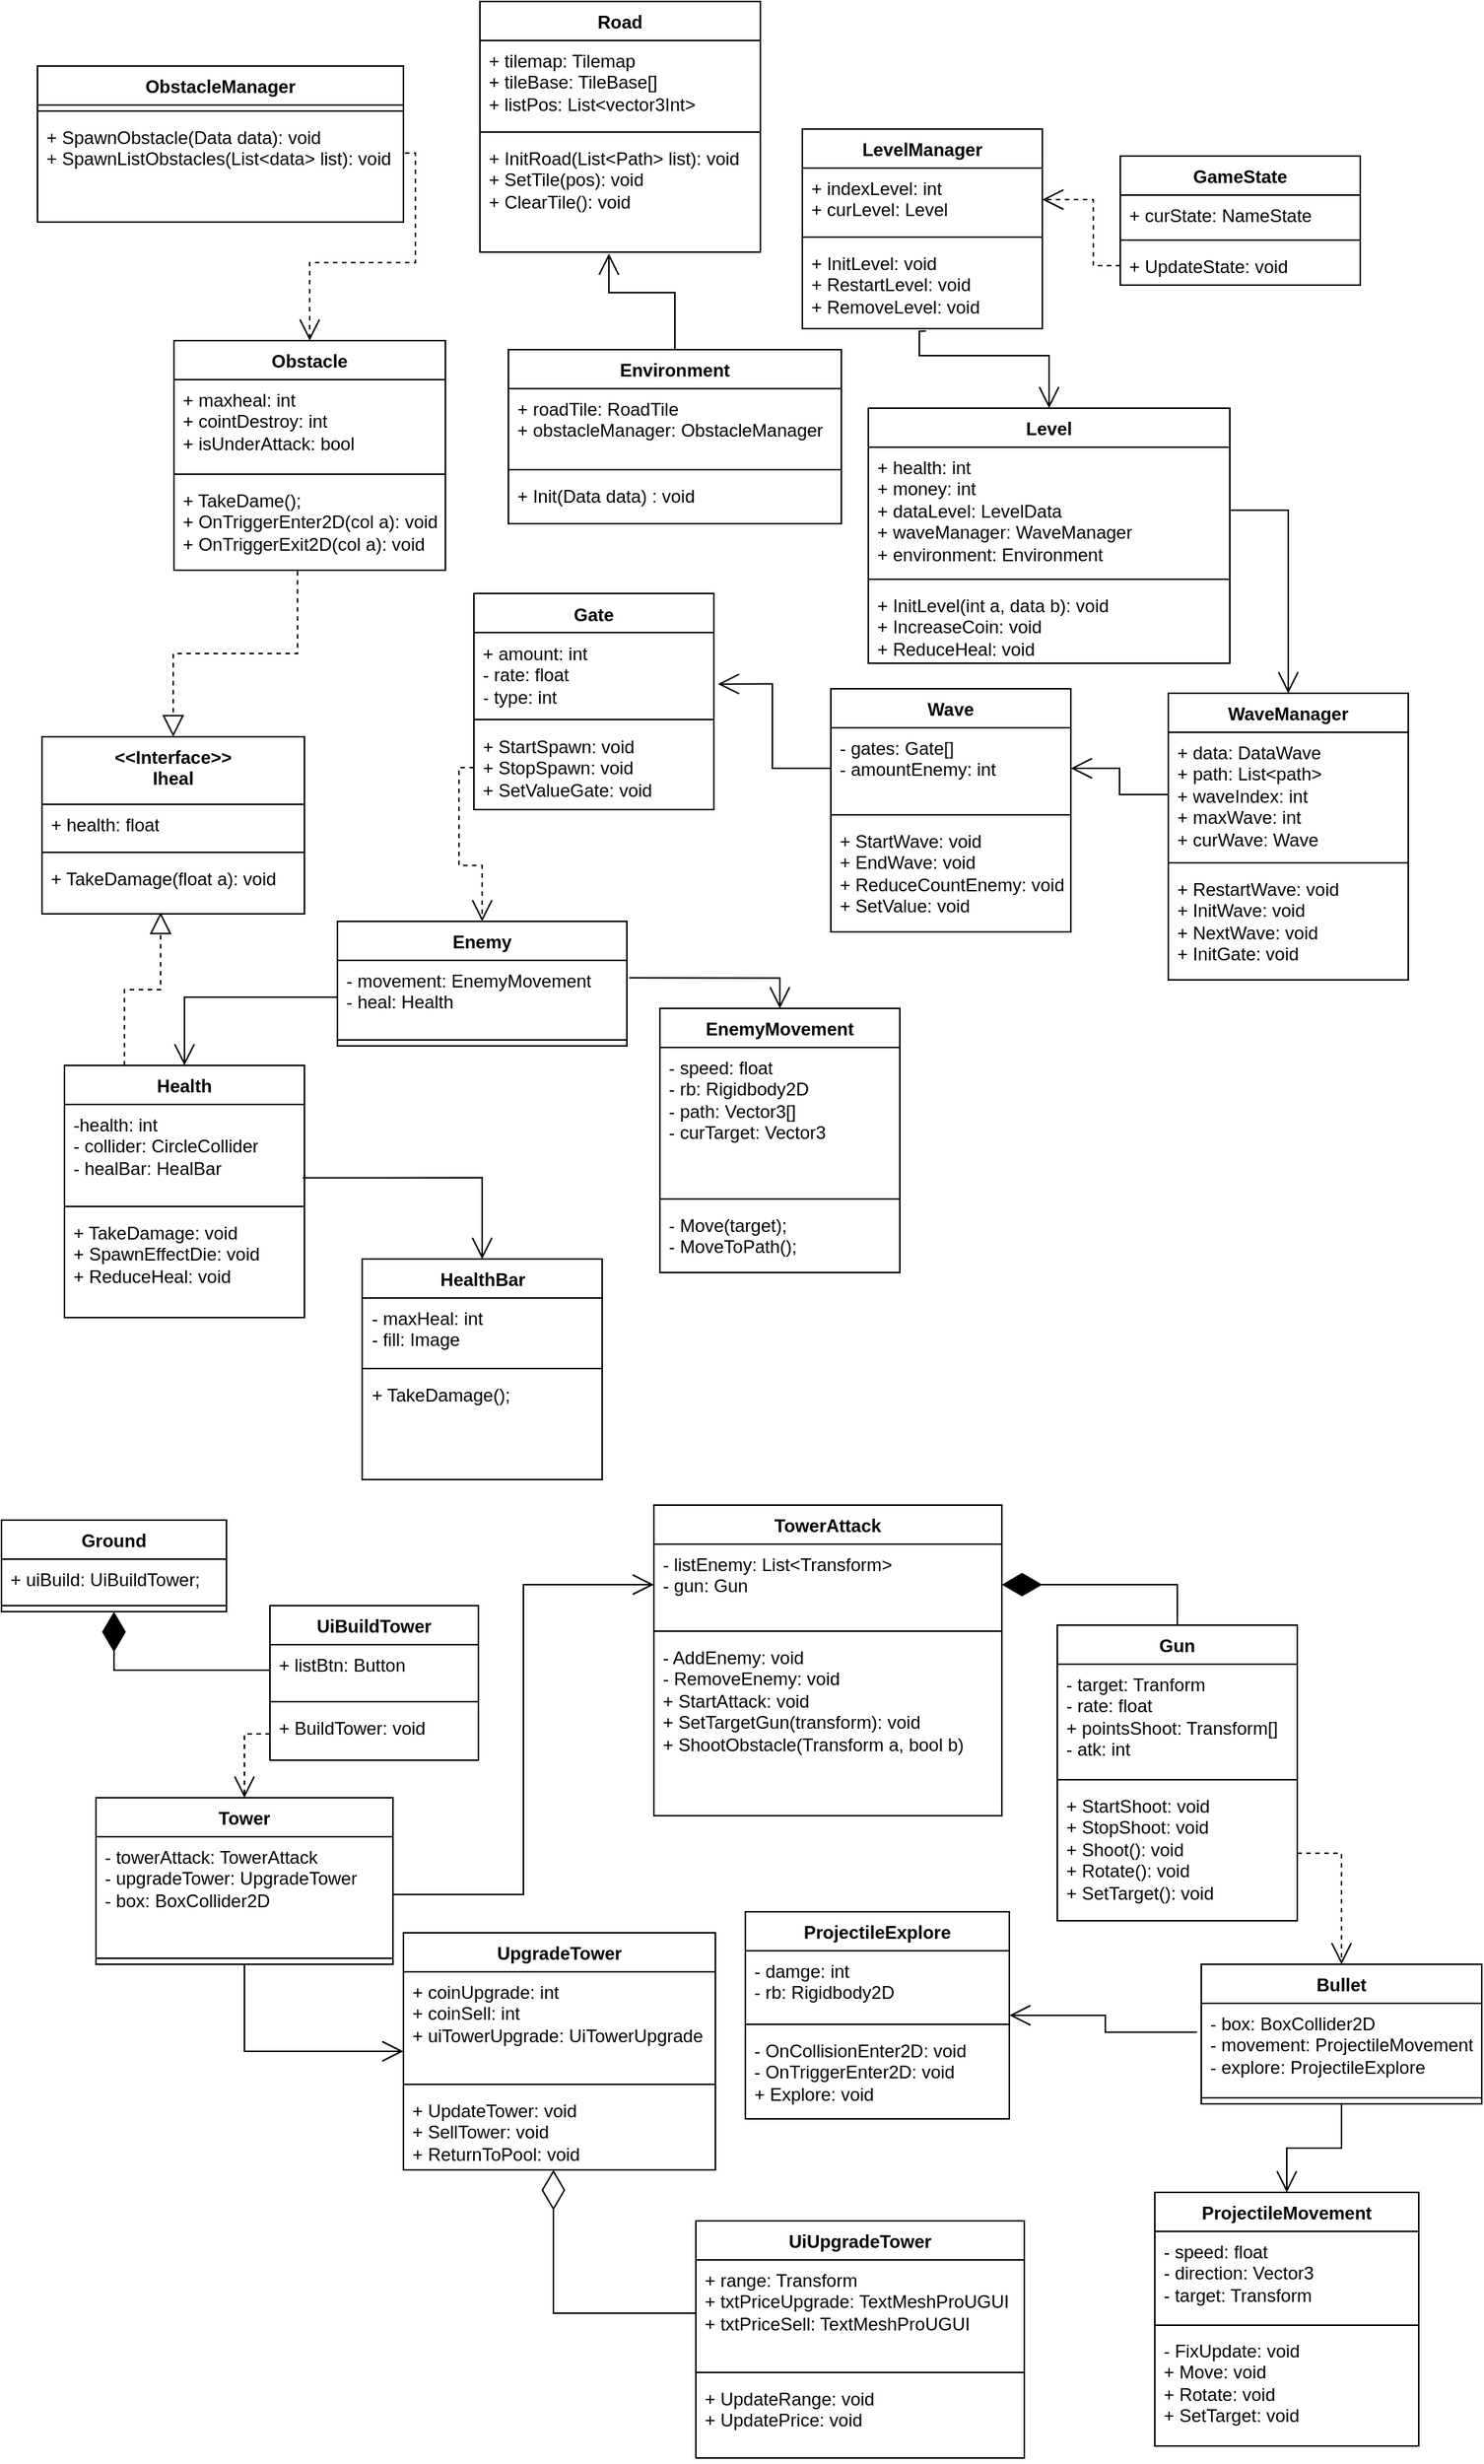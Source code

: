 <mxfile version="24.4.0" type="device">
  <diagram name="Page-1" id="a7904f86-f2b4-8e86-fa97-74104820619b">
    <mxGraphModel dx="2025" dy="2773" grid="0" gridSize="10" guides="1" tooltips="1" connect="1" arrows="1" fold="1" page="0" pageScale="1" pageWidth="1100" pageHeight="850" background="none" math="0" shadow="0">
      <root>
        <mxCell id="0" />
        <mxCell id="1" parent="0" />
        <mxCell id="axFNZj79G1-fZS_N3D02-1" value="Tower" style="swimlane;fontStyle=1;align=center;verticalAlign=top;childLayout=stackLayout;horizontal=1;startSize=26;horizontalStack=0;resizeParent=1;resizeParentMax=0;resizeLast=0;collapsible=1;marginBottom=0;whiteSpace=wrap;html=1;" parent="1" vertex="1">
          <mxGeometry x="1569" y="167" width="198" height="111" as="geometry" />
        </mxCell>
        <mxCell id="axFNZj79G1-fZS_N3D02-2" value="&lt;div&gt;- towerAttack: TowerAttack&lt;/div&gt;&lt;div&gt;- upgradeTower: UpgradeTower&lt;/div&gt;&lt;div&gt;- box: BoxCollider2D&lt;/div&gt;" style="text;strokeColor=none;fillColor=none;align=left;verticalAlign=top;spacingLeft=4;spacingRight=4;overflow=hidden;rotatable=0;points=[[0,0.5],[1,0.5]];portConstraint=eastwest;whiteSpace=wrap;html=1;" parent="axFNZj79G1-fZS_N3D02-1" vertex="1">
          <mxGeometry y="26" width="198" height="77" as="geometry" />
        </mxCell>
        <mxCell id="axFNZj79G1-fZS_N3D02-3" value="" style="line;strokeWidth=1;fillColor=none;align=left;verticalAlign=middle;spacingTop=-1;spacingLeft=3;spacingRight=3;rotatable=0;labelPosition=right;points=[];portConstraint=eastwest;strokeColor=inherit;" parent="axFNZj79G1-fZS_N3D02-1" vertex="1">
          <mxGeometry y="103" width="198" height="8" as="geometry" />
        </mxCell>
        <mxCell id="axFNZj79G1-fZS_N3D02-6" value="Obstacle" style="swimlane;fontStyle=1;align=center;verticalAlign=top;childLayout=stackLayout;horizontal=1;startSize=26;horizontalStack=0;resizeParent=1;resizeParentMax=0;resizeLast=0;collapsible=1;marginBottom=0;whiteSpace=wrap;html=1;" parent="1" vertex="1">
          <mxGeometry x="1621" y="-804" width="181" height="153" as="geometry" />
        </mxCell>
        <mxCell id="axFNZj79G1-fZS_N3D02-7" value="+ maxheal: int&lt;div&gt;+ cointDestroy: int&lt;/div&gt;&lt;div&gt;+ isUnderAttack: bool&lt;/div&gt;" style="text;strokeColor=none;fillColor=none;align=left;verticalAlign=top;spacingLeft=4;spacingRight=4;overflow=hidden;rotatable=0;points=[[0,0.5],[1,0.5]];portConstraint=eastwest;whiteSpace=wrap;html=1;" parent="axFNZj79G1-fZS_N3D02-6" vertex="1">
          <mxGeometry y="26" width="181" height="59" as="geometry" />
        </mxCell>
        <mxCell id="axFNZj79G1-fZS_N3D02-8" value="" style="line;strokeWidth=1;fillColor=none;align=left;verticalAlign=middle;spacingTop=-1;spacingLeft=3;spacingRight=3;rotatable=0;labelPosition=right;points=[];portConstraint=eastwest;strokeColor=inherit;" parent="axFNZj79G1-fZS_N3D02-6" vertex="1">
          <mxGeometry y="85" width="181" height="8" as="geometry" />
        </mxCell>
        <mxCell id="axFNZj79G1-fZS_N3D02-9" value="+ TakeDame();&lt;br&gt;+ OnTriggerEnter2D(col a): void&lt;div&gt;+ OnTriggerExit2D(col a): void&lt;/div&gt;" style="text;strokeColor=none;fillColor=none;align=left;verticalAlign=top;spacingLeft=4;spacingRight=4;overflow=hidden;rotatable=0;points=[[0,0.5],[1,0.5]];portConstraint=eastwest;whiteSpace=wrap;html=1;" parent="axFNZj79G1-fZS_N3D02-6" vertex="1">
          <mxGeometry y="93" width="181" height="60" as="geometry" />
        </mxCell>
        <mxCell id="axFNZj79G1-fZS_N3D02-18" value="GameState" style="swimlane;fontStyle=1;align=center;verticalAlign=top;childLayout=stackLayout;horizontal=1;startSize=26;horizontalStack=0;resizeParent=1;resizeParentMax=0;resizeLast=0;collapsible=1;marginBottom=0;whiteSpace=wrap;html=1;" parent="1" vertex="1">
          <mxGeometry x="2252" y="-927" width="160" height="86" as="geometry" />
        </mxCell>
        <mxCell id="axFNZj79G1-fZS_N3D02-19" value="+ curState: NameState" style="text;strokeColor=none;fillColor=none;align=left;verticalAlign=top;spacingLeft=4;spacingRight=4;overflow=hidden;rotatable=0;points=[[0,0.5],[1,0.5]];portConstraint=eastwest;whiteSpace=wrap;html=1;" parent="axFNZj79G1-fZS_N3D02-18" vertex="1">
          <mxGeometry y="26" width="160" height="26" as="geometry" />
        </mxCell>
        <mxCell id="axFNZj79G1-fZS_N3D02-20" value="" style="line;strokeWidth=1;fillColor=none;align=left;verticalAlign=middle;spacingTop=-1;spacingLeft=3;spacingRight=3;rotatable=0;labelPosition=right;points=[];portConstraint=eastwest;strokeColor=inherit;" parent="axFNZj79G1-fZS_N3D02-18" vertex="1">
          <mxGeometry y="52" width="160" height="8" as="geometry" />
        </mxCell>
        <mxCell id="axFNZj79G1-fZS_N3D02-21" value="+ UpdateState: void" style="text;strokeColor=none;fillColor=none;align=left;verticalAlign=top;spacingLeft=4;spacingRight=4;overflow=hidden;rotatable=0;points=[[0,0.5],[1,0.5]];portConstraint=eastwest;whiteSpace=wrap;html=1;" parent="axFNZj79G1-fZS_N3D02-18" vertex="1">
          <mxGeometry y="60" width="160" height="26" as="geometry" />
        </mxCell>
        <mxCell id="axFNZj79G1-fZS_N3D02-22" value="Enemy" style="swimlane;fontStyle=1;align=center;verticalAlign=top;childLayout=stackLayout;horizontal=1;startSize=26;horizontalStack=0;resizeParent=1;resizeParentMax=0;resizeLast=0;collapsible=1;marginBottom=0;whiteSpace=wrap;html=1;" parent="1" vertex="1">
          <mxGeometry x="1730" y="-417" width="193" height="83" as="geometry" />
        </mxCell>
        <mxCell id="axFNZj79G1-fZS_N3D02-23" value="- movement: EnemyMovement&lt;div&gt;- heal: Health&lt;/div&gt;" style="text;strokeColor=none;fillColor=none;align=left;verticalAlign=top;spacingLeft=4;spacingRight=4;overflow=hidden;rotatable=0;points=[[0,0.5],[1,0.5]];portConstraint=eastwest;whiteSpace=wrap;html=1;" parent="axFNZj79G1-fZS_N3D02-22" vertex="1">
          <mxGeometry y="26" width="193" height="49" as="geometry" />
        </mxCell>
        <mxCell id="axFNZj79G1-fZS_N3D02-24" value="" style="line;strokeWidth=1;fillColor=none;align=left;verticalAlign=middle;spacingTop=-1;spacingLeft=3;spacingRight=3;rotatable=0;labelPosition=right;points=[];portConstraint=eastwest;strokeColor=inherit;" parent="axFNZj79G1-fZS_N3D02-22" vertex="1">
          <mxGeometry y="75" width="193" height="8" as="geometry" />
        </mxCell>
        <mxCell id="axFNZj79G1-fZS_N3D02-27" value="LevelManager" style="swimlane;fontStyle=1;align=center;verticalAlign=top;childLayout=stackLayout;horizontal=1;startSize=26;horizontalStack=0;resizeParent=1;resizeParentMax=0;resizeLast=0;collapsible=1;marginBottom=0;whiteSpace=wrap;html=1;" parent="1" vertex="1">
          <mxGeometry x="2040" y="-945" width="160" height="133" as="geometry" />
        </mxCell>
        <mxCell id="axFNZj79G1-fZS_N3D02-28" value="+ indexLevel: int&lt;div&gt;+ curLevel: Level&lt;/div&gt;&lt;div&gt;&lt;br&gt;&lt;/div&gt;" style="text;strokeColor=none;fillColor=none;align=left;verticalAlign=top;spacingLeft=4;spacingRight=4;overflow=hidden;rotatable=0;points=[[0,0.5],[1,0.5]];portConstraint=eastwest;whiteSpace=wrap;html=1;" parent="axFNZj79G1-fZS_N3D02-27" vertex="1">
          <mxGeometry y="26" width="160" height="42" as="geometry" />
        </mxCell>
        <mxCell id="axFNZj79G1-fZS_N3D02-29" value="" style="line;strokeWidth=1;fillColor=none;align=left;verticalAlign=middle;spacingTop=-1;spacingLeft=3;spacingRight=3;rotatable=0;labelPosition=right;points=[];portConstraint=eastwest;strokeColor=inherit;" parent="axFNZj79G1-fZS_N3D02-27" vertex="1">
          <mxGeometry y="68" width="160" height="8" as="geometry" />
        </mxCell>
        <mxCell id="axFNZj79G1-fZS_N3D02-30" value="+ InitLevel: void&lt;div&gt;+ RestartLevel: void&lt;/div&gt;&lt;div&gt;+ RemoveLevel: void&lt;/div&gt;" style="text;strokeColor=none;fillColor=none;align=left;verticalAlign=top;spacingLeft=4;spacingRight=4;overflow=hidden;rotatable=0;points=[[0,0.5],[1,0.5]];portConstraint=eastwest;whiteSpace=wrap;html=1;" parent="axFNZj79G1-fZS_N3D02-27" vertex="1">
          <mxGeometry y="76" width="160" height="57" as="geometry" />
        </mxCell>
        <mxCell id="axFNZj79G1-fZS_N3D02-31" value="Bullet" style="swimlane;fontStyle=1;align=center;verticalAlign=top;childLayout=stackLayout;horizontal=1;startSize=26;horizontalStack=0;resizeParent=1;resizeParentMax=0;resizeLast=0;collapsible=1;marginBottom=0;whiteSpace=wrap;html=1;fillColor=default;strokeColor=default;swimlaneLine=1;rounded=0;" parent="1" vertex="1">
          <mxGeometry x="2306" y="278" width="187" height="93" as="geometry" />
        </mxCell>
        <mxCell id="axFNZj79G1-fZS_N3D02-32" value="&lt;div&gt;- box: BoxCollider2D&lt;/div&gt;&lt;div&gt;- movement:&amp;nbsp;&lt;span style=&quot;text-align: center; background-color: initial;&quot;&gt;ProjectileMovement&lt;/span&gt;&lt;/div&gt;&lt;div&gt;&lt;span style=&quot;text-align: center; background-color: initial;&quot;&gt;- explore: ProjectileExplore&lt;/span&gt;&lt;/div&gt;" style="text;strokeColor=none;fillColor=none;align=left;verticalAlign=top;spacingLeft=4;spacingRight=4;overflow=hidden;rotatable=0;points=[[0,0.5],[1,0.5]];portConstraint=eastwest;whiteSpace=wrap;html=1;" parent="axFNZj79G1-fZS_N3D02-31" vertex="1">
          <mxGeometry y="26" width="187" height="59" as="geometry" />
        </mxCell>
        <mxCell id="axFNZj79G1-fZS_N3D02-33" value="" style="line;strokeWidth=1;fillColor=none;align=left;verticalAlign=middle;spacingTop=-1;spacingLeft=3;spacingRight=3;rotatable=0;labelPosition=right;points=[];portConstraint=eastwest;strokeColor=inherit;" parent="axFNZj79G1-fZS_N3D02-31" vertex="1">
          <mxGeometry y="85" width="187" height="8" as="geometry" />
        </mxCell>
        <mxCell id="axFNZj79G1-fZS_N3D02-39" value="ObstacleManager" style="swimlane;fontStyle=1;align=center;verticalAlign=top;childLayout=stackLayout;horizontal=1;startSize=26;horizontalStack=0;resizeParent=1;resizeParentMax=0;resizeLast=0;collapsible=1;marginBottom=0;whiteSpace=wrap;html=1;" parent="1" vertex="1">
          <mxGeometry x="1530" y="-987" width="244" height="104" as="geometry" />
        </mxCell>
        <mxCell id="axFNZj79G1-fZS_N3D02-41" value="" style="line;strokeWidth=1;fillColor=none;align=left;verticalAlign=middle;spacingTop=-1;spacingLeft=3;spacingRight=3;rotatable=0;labelPosition=right;points=[];portConstraint=eastwest;strokeColor=inherit;" parent="axFNZj79G1-fZS_N3D02-39" vertex="1">
          <mxGeometry y="26" width="244" height="8" as="geometry" />
        </mxCell>
        <mxCell id="axFNZj79G1-fZS_N3D02-42" value="+ SpawnObstacle(Data data): void&lt;div&gt;+ SpawnListObstacles(List&amp;lt;data&amp;gt; list): void&lt;/div&gt;" style="text;strokeColor=none;fillColor=none;align=left;verticalAlign=top;spacingLeft=4;spacingRight=4;overflow=hidden;rotatable=0;points=[[0,0.5],[1,0.5]];portConstraint=eastwest;whiteSpace=wrap;html=1;" parent="axFNZj79G1-fZS_N3D02-39" vertex="1">
          <mxGeometry y="34" width="244" height="70" as="geometry" />
        </mxCell>
        <mxCell id="axFNZj79G1-fZS_N3D02-55" value="Level" style="swimlane;fontStyle=1;align=center;verticalAlign=top;childLayout=stackLayout;horizontal=1;startSize=26;horizontalStack=0;resizeParent=1;resizeParentMax=0;resizeLast=0;collapsible=1;marginBottom=0;whiteSpace=wrap;html=1;" parent="1" vertex="1">
          <mxGeometry x="2084" y="-759" width="241" height="170" as="geometry" />
        </mxCell>
        <mxCell id="axFNZj79G1-fZS_N3D02-56" value="+ health: int&lt;div&gt;+ money: int&lt;/div&gt;&lt;div&gt;+ dataLevel: LevelData&lt;/div&gt;&lt;div&gt;+ waveManager: WaveManager&lt;/div&gt;&lt;div&gt;+ environment: Environment&lt;/div&gt;" style="text;strokeColor=none;fillColor=none;align=left;verticalAlign=top;spacingLeft=4;spacingRight=4;overflow=hidden;rotatable=0;points=[[0,0.5],[1,0.5]];portConstraint=eastwest;whiteSpace=wrap;html=1;" parent="axFNZj79G1-fZS_N3D02-55" vertex="1">
          <mxGeometry y="26" width="241" height="84" as="geometry" />
        </mxCell>
        <mxCell id="axFNZj79G1-fZS_N3D02-57" value="" style="line;strokeWidth=1;fillColor=none;align=left;verticalAlign=middle;spacingTop=-1;spacingLeft=3;spacingRight=3;rotatable=0;labelPosition=right;points=[];portConstraint=eastwest;strokeColor=inherit;" parent="axFNZj79G1-fZS_N3D02-55" vertex="1">
          <mxGeometry y="110" width="241" height="8" as="geometry" />
        </mxCell>
        <mxCell id="axFNZj79G1-fZS_N3D02-58" value="+ InitLevel(int a, data b): void&lt;div&gt;+ IncreaseCoin: void&lt;/div&gt;&lt;div&gt;+ ReduceHeal: void&lt;/div&gt;" style="text;strokeColor=none;fillColor=none;align=left;verticalAlign=top;spacingLeft=4;spacingRight=4;overflow=hidden;rotatable=0;points=[[0,0.5],[1,0.5]];portConstraint=eastwest;whiteSpace=wrap;html=1;" parent="axFNZj79G1-fZS_N3D02-55" vertex="1">
          <mxGeometry y="118" width="241" height="52" as="geometry" />
        </mxCell>
        <mxCell id="pMGYBq-zMfqosl766pNZ-1" value="TowerAttack" style="swimlane;fontStyle=1;align=center;verticalAlign=top;childLayout=stackLayout;horizontal=1;startSize=26;horizontalStack=0;resizeParent=1;resizeParentMax=0;resizeLast=0;collapsible=1;marginBottom=0;whiteSpace=wrap;html=1;" parent="1" vertex="1">
          <mxGeometry x="1941" y="-28" width="232" height="207" as="geometry" />
        </mxCell>
        <mxCell id="pMGYBq-zMfqosl766pNZ-2" value="- listEnemy: List&amp;lt;Transform&amp;gt;&lt;div&gt;- gun: Gun&lt;/div&gt;" style="text;strokeColor=none;fillColor=none;align=left;verticalAlign=top;spacingLeft=4;spacingRight=4;overflow=hidden;rotatable=0;points=[[0,0.5],[1,0.5]];portConstraint=eastwest;whiteSpace=wrap;html=1;" parent="pMGYBq-zMfqosl766pNZ-1" vertex="1">
          <mxGeometry y="26" width="232" height="54" as="geometry" />
        </mxCell>
        <mxCell id="pMGYBq-zMfqosl766pNZ-3" value="" style="line;strokeWidth=1;fillColor=none;align=left;verticalAlign=middle;spacingTop=-1;spacingLeft=3;spacingRight=3;rotatable=0;labelPosition=right;points=[];portConstraint=eastwest;strokeColor=inherit;" parent="pMGYBq-zMfqosl766pNZ-1" vertex="1">
          <mxGeometry y="80" width="232" height="8" as="geometry" />
        </mxCell>
        <mxCell id="pMGYBq-zMfqosl766pNZ-4" value="- AddEnemy: void&lt;div&gt;- RemoveEnemy: void&lt;/div&gt;&lt;div&gt;+ StartAttack: void&lt;/div&gt;&lt;div&gt;+ SetTargetGun(transform): void&lt;/div&gt;&lt;div&gt;+ ShootObstacle(Transform a, bool b)&lt;/div&gt;" style="text;strokeColor=none;fillColor=none;align=left;verticalAlign=top;spacingLeft=4;spacingRight=4;overflow=hidden;rotatable=0;points=[[0,0.5],[1,0.5]];portConstraint=eastwest;whiteSpace=wrap;html=1;" parent="pMGYBq-zMfqosl766pNZ-1" vertex="1">
          <mxGeometry y="88" width="232" height="119" as="geometry" />
        </mxCell>
        <mxCell id="pMGYBq-zMfqosl766pNZ-5" value="EnemyMovement" style="swimlane;fontStyle=1;align=center;verticalAlign=top;childLayout=stackLayout;horizontal=1;startSize=26;horizontalStack=0;resizeParent=1;resizeParentMax=0;resizeLast=0;collapsible=1;marginBottom=0;whiteSpace=wrap;html=1;" parent="1" vertex="1">
          <mxGeometry x="1945" y="-359" width="160" height="176" as="geometry" />
        </mxCell>
        <mxCell id="pMGYBq-zMfqosl766pNZ-6" value="- speed: float&lt;div&gt;- rb: Rigidbody2D&lt;/div&gt;&lt;div&gt;- path: Vector3[]&lt;/div&gt;&lt;div&gt;- curTarget: Vector3&lt;/div&gt;" style="text;strokeColor=none;fillColor=none;align=left;verticalAlign=top;spacingLeft=4;spacingRight=4;overflow=hidden;rotatable=0;points=[[0,0.5],[1,0.5]];portConstraint=eastwest;whiteSpace=wrap;html=1;" parent="pMGYBq-zMfqosl766pNZ-5" vertex="1">
          <mxGeometry y="26" width="160" height="97" as="geometry" />
        </mxCell>
        <mxCell id="pMGYBq-zMfqosl766pNZ-7" value="" style="line;strokeWidth=1;fillColor=none;align=left;verticalAlign=middle;spacingTop=-1;spacingLeft=3;spacingRight=3;rotatable=0;labelPosition=right;points=[];portConstraint=eastwest;strokeColor=inherit;" parent="pMGYBq-zMfqosl766pNZ-5" vertex="1">
          <mxGeometry y="123" width="160" height="8" as="geometry" />
        </mxCell>
        <mxCell id="pMGYBq-zMfqosl766pNZ-8" value="- Move(target);&lt;div&gt;- MoveToPath();&lt;/div&gt;" style="text;strokeColor=none;fillColor=none;align=left;verticalAlign=top;spacingLeft=4;spacingRight=4;overflow=hidden;rotatable=0;points=[[0,0.5],[1,0.5]];portConstraint=eastwest;whiteSpace=wrap;html=1;" parent="pMGYBq-zMfqosl766pNZ-5" vertex="1">
          <mxGeometry y="131" width="160" height="45" as="geometry" />
        </mxCell>
        <mxCell id="L8Yz9eCeacNtrXzia_p9-3" value="Health" style="swimlane;fontStyle=1;align=center;verticalAlign=top;childLayout=stackLayout;horizontal=1;startSize=26;horizontalStack=0;resizeParent=1;resizeParentMax=0;resizeLast=0;collapsible=1;marginBottom=0;whiteSpace=wrap;html=1;" parent="1" vertex="1">
          <mxGeometry x="1548" y="-321" width="160" height="168" as="geometry" />
        </mxCell>
        <mxCell id="L8Yz9eCeacNtrXzia_p9-4" value="-health: int&lt;div&gt;- collider: CircleCollider&lt;/div&gt;&lt;div&gt;- healBar: HealBar&lt;/div&gt;" style="text;strokeColor=none;fillColor=none;align=left;verticalAlign=top;spacingLeft=4;spacingRight=4;overflow=hidden;rotatable=0;points=[[0,0.5],[1,0.5]];portConstraint=eastwest;whiteSpace=wrap;html=1;" parent="L8Yz9eCeacNtrXzia_p9-3" vertex="1">
          <mxGeometry y="26" width="160" height="64" as="geometry" />
        </mxCell>
        <mxCell id="L8Yz9eCeacNtrXzia_p9-5" value="" style="line;strokeWidth=1;fillColor=none;align=left;verticalAlign=middle;spacingTop=-1;spacingLeft=3;spacingRight=3;rotatable=0;labelPosition=right;points=[];portConstraint=eastwest;strokeColor=inherit;" parent="L8Yz9eCeacNtrXzia_p9-3" vertex="1">
          <mxGeometry y="90" width="160" height="8" as="geometry" />
        </mxCell>
        <mxCell id="L8Yz9eCeacNtrXzia_p9-6" value="+ TakeDamage: void&lt;div&gt;+ SpawnEffectDie: void&lt;/div&gt;&lt;div&gt;+ ReduceHeal: void&lt;/div&gt;" style="text;strokeColor=none;fillColor=none;align=left;verticalAlign=top;spacingLeft=4;spacingRight=4;overflow=hidden;rotatable=0;points=[[0,0.5],[1,0.5]];portConstraint=eastwest;whiteSpace=wrap;html=1;" parent="L8Yz9eCeacNtrXzia_p9-3" vertex="1">
          <mxGeometry y="98" width="160" height="70" as="geometry" />
        </mxCell>
        <mxCell id="5Qtnp5GjCq9akYwvPRCq-1" value="Gate" style="swimlane;fontStyle=1;align=center;verticalAlign=top;childLayout=stackLayout;horizontal=1;startSize=26;horizontalStack=0;resizeParent=1;resizeParentMax=0;resizeLast=0;collapsible=1;marginBottom=0;whiteSpace=wrap;html=1;" parent="1" vertex="1">
          <mxGeometry x="1821" y="-635.5" width="160" height="144" as="geometry" />
        </mxCell>
        <mxCell id="5Qtnp5GjCq9akYwvPRCq-2" value="+ amount: int&lt;div&gt;- rate: float&lt;/div&gt;&lt;div&gt;- type: int&lt;/div&gt;" style="text;strokeColor=none;fillColor=none;align=left;verticalAlign=top;spacingLeft=4;spacingRight=4;overflow=hidden;rotatable=0;points=[[0,0.5],[1,0.5]];portConstraint=eastwest;whiteSpace=wrap;html=1;" parent="5Qtnp5GjCq9akYwvPRCq-1" vertex="1">
          <mxGeometry y="26" width="160" height="54" as="geometry" />
        </mxCell>
        <mxCell id="5Qtnp5GjCq9akYwvPRCq-3" value="" style="line;strokeWidth=1;fillColor=none;align=left;verticalAlign=middle;spacingTop=-1;spacingLeft=3;spacingRight=3;rotatable=0;labelPosition=right;points=[];portConstraint=eastwest;strokeColor=inherit;" parent="5Qtnp5GjCq9akYwvPRCq-1" vertex="1">
          <mxGeometry y="80" width="160" height="8" as="geometry" />
        </mxCell>
        <mxCell id="5Qtnp5GjCq9akYwvPRCq-4" value="+ StartSpawn: void&lt;div&gt;+ StopSpawn: void&lt;/div&gt;&lt;div&gt;+ SetValueGate: void&lt;/div&gt;" style="text;strokeColor=none;fillColor=none;align=left;verticalAlign=top;spacingLeft=4;spacingRight=4;overflow=hidden;rotatable=0;points=[[0,0.5],[1,0.5]];portConstraint=eastwest;whiteSpace=wrap;html=1;" parent="5Qtnp5GjCq9akYwvPRCq-1" vertex="1">
          <mxGeometry y="88" width="160" height="56" as="geometry" />
        </mxCell>
        <mxCell id="l2Y-IyqCxBIv1w6KKeDl-5" value="UpgradeTower" style="swimlane;fontStyle=1;align=center;verticalAlign=top;childLayout=stackLayout;horizontal=1;startSize=26;horizontalStack=0;resizeParent=1;resizeParentMax=0;resizeLast=0;collapsible=1;marginBottom=0;whiteSpace=wrap;html=1;" parent="1" vertex="1">
          <mxGeometry x="1774" y="257" width="208" height="158" as="geometry" />
        </mxCell>
        <mxCell id="l2Y-IyqCxBIv1w6KKeDl-6" value="+ coinUpgrade: int&lt;div&gt;+ coinSell: int&lt;/div&gt;&lt;div&gt;+ uiTowerUpgrade: UiTowerUpgrade&lt;/div&gt;" style="text;strokeColor=none;fillColor=none;align=left;verticalAlign=top;spacingLeft=4;spacingRight=4;overflow=hidden;rotatable=0;points=[[0,0.5],[1,0.5]];portConstraint=eastwest;whiteSpace=wrap;html=1;" parent="l2Y-IyqCxBIv1w6KKeDl-5" vertex="1">
          <mxGeometry y="26" width="208" height="71" as="geometry" />
        </mxCell>
        <mxCell id="l2Y-IyqCxBIv1w6KKeDl-7" value="" style="line;strokeWidth=1;fillColor=none;align=left;verticalAlign=middle;spacingTop=-1;spacingLeft=3;spacingRight=3;rotatable=0;labelPosition=right;points=[];portConstraint=eastwest;strokeColor=inherit;" parent="l2Y-IyqCxBIv1w6KKeDl-5" vertex="1">
          <mxGeometry y="97" width="208" height="8" as="geometry" />
        </mxCell>
        <mxCell id="l2Y-IyqCxBIv1w6KKeDl-8" value="+ UpdateTower: void&lt;div&gt;+ SellTower: void&lt;/div&gt;&lt;div&gt;+ ReturnToPool: void&lt;/div&gt;" style="text;strokeColor=none;fillColor=none;align=left;verticalAlign=top;spacingLeft=4;spacingRight=4;overflow=hidden;rotatable=0;points=[[0,0.5],[1,0.5]];portConstraint=eastwest;whiteSpace=wrap;html=1;" parent="l2Y-IyqCxBIv1w6KKeDl-5" vertex="1">
          <mxGeometry y="105" width="208" height="53" as="geometry" />
        </mxCell>
        <mxCell id="nDHNO6HoSVwrQMtK0xui-9" value="ProjectileExplore" style="swimlane;fontStyle=1;align=center;verticalAlign=top;childLayout=stackLayout;horizontal=1;startSize=26;horizontalStack=0;resizeParent=1;resizeParentMax=0;resizeLast=0;collapsible=1;marginBottom=0;whiteSpace=wrap;html=1;" parent="1" vertex="1">
          <mxGeometry x="2002" y="243" width="176" height="138" as="geometry" />
        </mxCell>
        <mxCell id="nDHNO6HoSVwrQMtK0xui-10" value="- damge: int&lt;div&gt;- rb: Rigidbody2D&lt;/div&gt;" style="text;strokeColor=none;fillColor=none;align=left;verticalAlign=top;spacingLeft=4;spacingRight=4;overflow=hidden;rotatable=0;points=[[0,0.5],[1,0.5]];portConstraint=eastwest;whiteSpace=wrap;html=1;" parent="nDHNO6HoSVwrQMtK0xui-9" vertex="1">
          <mxGeometry y="26" width="176" height="45" as="geometry" />
        </mxCell>
        <mxCell id="nDHNO6HoSVwrQMtK0xui-11" value="" style="line;strokeWidth=1;fillColor=none;align=left;verticalAlign=middle;spacingTop=-1;spacingLeft=3;spacingRight=3;rotatable=0;labelPosition=right;points=[];portConstraint=eastwest;strokeColor=inherit;" parent="nDHNO6HoSVwrQMtK0xui-9" vertex="1">
          <mxGeometry y="71" width="176" height="8" as="geometry" />
        </mxCell>
        <mxCell id="nDHNO6HoSVwrQMtK0xui-12" value="&lt;div&gt;- OnCollisionEnter2D: void&lt;/div&gt;&lt;div&gt;&lt;span style=&quot;background-color: initial;&quot;&gt;- OnTriggerEnter2D: void&lt;/span&gt;&lt;/div&gt;+ Explore: void" style="text;strokeColor=none;fillColor=none;align=left;verticalAlign=top;spacingLeft=4;spacingRight=4;overflow=hidden;rotatable=0;points=[[0,0.5],[1,0.5]];portConstraint=eastwest;whiteSpace=wrap;html=1;" parent="nDHNO6HoSVwrQMtK0xui-9" vertex="1">
          <mxGeometry y="79" width="176" height="59" as="geometry" />
        </mxCell>
        <mxCell id="nDHNO6HoSVwrQMtK0xui-13" value="ProjectileMovement" style="swimlane;fontStyle=1;align=center;verticalAlign=top;childLayout=stackLayout;horizontal=1;startSize=26;horizontalStack=0;resizeParent=1;resizeParentMax=0;resizeLast=0;collapsible=1;marginBottom=0;whiteSpace=wrap;html=1;" parent="1" vertex="1">
          <mxGeometry x="2275" y="430" width="176" height="169" as="geometry" />
        </mxCell>
        <mxCell id="nDHNO6HoSVwrQMtK0xui-18" value="- speed: float&lt;div&gt;- direction: Vector3&lt;/div&gt;&lt;div&gt;- target: Transform&lt;/div&gt;" style="text;strokeColor=none;fillColor=none;align=left;verticalAlign=top;spacingLeft=4;spacingRight=4;overflow=hidden;rotatable=0;points=[[0,0.5],[1,0.5]];portConstraint=eastwest;whiteSpace=wrap;html=1;" parent="nDHNO6HoSVwrQMtK0xui-13" vertex="1">
          <mxGeometry y="26" width="176" height="59" as="geometry" />
        </mxCell>
        <mxCell id="nDHNO6HoSVwrQMtK0xui-15" value="" style="line;strokeWidth=1;fillColor=none;align=left;verticalAlign=middle;spacingTop=-1;spacingLeft=3;spacingRight=3;rotatable=0;labelPosition=right;points=[];portConstraint=eastwest;strokeColor=inherit;" parent="nDHNO6HoSVwrQMtK0xui-13" vertex="1">
          <mxGeometry y="85" width="176" height="7" as="geometry" />
        </mxCell>
        <mxCell id="nDHNO6HoSVwrQMtK0xui-16" value="&lt;div&gt;- FixUpdate: void&lt;/div&gt;&lt;div&gt;&lt;span style=&quot;background-color: initial;&quot;&gt;+ Move: void&lt;/span&gt;&lt;/div&gt;+ Rotate: void&lt;div&gt;+ SetTarget: void&lt;/div&gt;" style="text;strokeColor=none;fillColor=none;align=left;verticalAlign=top;spacingLeft=4;spacingRight=4;overflow=hidden;rotatable=0;points=[[0,0.5],[1,0.5]];portConstraint=eastwest;whiteSpace=wrap;html=1;" parent="nDHNO6HoSVwrQMtK0xui-13" vertex="1">
          <mxGeometry y="92" width="176" height="77" as="geometry" />
        </mxCell>
        <mxCell id="nDHNO6HoSVwrQMtK0xui-20" value="Gun" style="swimlane;fontStyle=1;align=center;verticalAlign=top;childLayout=stackLayout;horizontal=1;startSize=26;horizontalStack=0;resizeParent=1;resizeParentMax=0;resizeLast=0;collapsible=1;marginBottom=0;whiteSpace=wrap;html=1;" parent="1" vertex="1">
          <mxGeometry x="2210" y="52" width="160" height="197" as="geometry" />
        </mxCell>
        <mxCell id="nDHNO6HoSVwrQMtK0xui-21" value="- target: Tranform&lt;div&gt;- rate: float&lt;/div&gt;&lt;div&gt;+ pointsShoot: Transform[]&lt;/div&gt;&lt;div&gt;- atk: int&lt;/div&gt;" style="text;strokeColor=none;fillColor=none;align=left;verticalAlign=top;spacingLeft=4;spacingRight=4;overflow=hidden;rotatable=0;points=[[0,0.5],[1,0.5]];portConstraint=eastwest;whiteSpace=wrap;html=1;" parent="nDHNO6HoSVwrQMtK0xui-20" vertex="1">
          <mxGeometry y="26" width="160" height="73" as="geometry" />
        </mxCell>
        <mxCell id="nDHNO6HoSVwrQMtK0xui-22" value="" style="line;strokeWidth=1;fillColor=none;align=left;verticalAlign=middle;spacingTop=-1;spacingLeft=3;spacingRight=3;rotatable=0;labelPosition=right;points=[];portConstraint=eastwest;strokeColor=inherit;" parent="nDHNO6HoSVwrQMtK0xui-20" vertex="1">
          <mxGeometry y="99" width="160" height="8" as="geometry" />
        </mxCell>
        <mxCell id="nDHNO6HoSVwrQMtK0xui-23" value="+ StartShoot: void&lt;div&gt;+ StopShoot: void&lt;/div&gt;&lt;div&gt;+ Shoot(): void&lt;/div&gt;&lt;div&gt;+ Rotate(): void&lt;/div&gt;&lt;div&gt;+ SetTarget(): void&lt;/div&gt;" style="text;strokeColor=none;fillColor=none;align=left;verticalAlign=top;spacingLeft=4;spacingRight=4;overflow=hidden;rotatable=0;points=[[0,0.5],[1,0.5]];portConstraint=eastwest;whiteSpace=wrap;html=1;" parent="nDHNO6HoSVwrQMtK0xui-20" vertex="1">
          <mxGeometry y="107" width="160" height="90" as="geometry" />
        </mxCell>
        <mxCell id="nDHNO6HoSVwrQMtK0xui-24" value="" style="endArrow=diamondThin;endFill=1;endSize=24;html=1;rounded=0;exitX=0.5;exitY=0;exitDx=0;exitDy=0;entryX=1;entryY=0.5;entryDx=0;entryDy=0;edgeStyle=orthogonalEdgeStyle;" parent="1" source="nDHNO6HoSVwrQMtK0xui-20" target="pMGYBq-zMfqosl766pNZ-2" edge="1">
          <mxGeometry width="160" relative="1" as="geometry">
            <mxPoint x="1779" y="188" as="sourcePoint" />
            <mxPoint x="1939" y="188" as="targetPoint" />
          </mxGeometry>
        </mxCell>
        <mxCell id="nDHNO6HoSVwrQMtK0xui-25" value="" style="endArrow=open;endFill=1;endSize=12;html=1;rounded=0;exitX=0.5;exitY=1;exitDx=0;exitDy=0;entryX=0.5;entryY=0;entryDx=0;entryDy=0;edgeStyle=orthogonalEdgeStyle;" parent="1" source="axFNZj79G1-fZS_N3D02-31" target="nDHNO6HoSVwrQMtK0xui-13" edge="1">
          <mxGeometry width="160" relative="1" as="geometry">
            <mxPoint x="1779" y="188" as="sourcePoint" />
            <mxPoint x="1666" y="432" as="targetPoint" />
          </mxGeometry>
        </mxCell>
        <mxCell id="nDHNO6HoSVwrQMtK0xui-26" value="" style="endArrow=open;endFill=1;endSize=12;html=1;rounded=0;exitX=-0.015;exitY=0.327;exitDx=0;exitDy=0;edgeStyle=orthogonalEdgeStyle;exitPerimeter=0;" parent="1" source="axFNZj79G1-fZS_N3D02-32" target="nDHNO6HoSVwrQMtK0xui-9" edge="1">
          <mxGeometry width="160" relative="1" as="geometry">
            <mxPoint x="1257" y="344" as="sourcePoint" />
            <mxPoint x="1297" y="461" as="targetPoint" />
          </mxGeometry>
        </mxCell>
        <mxCell id="nDHNO6HoSVwrQMtK0xui-27" value="" style="endArrow=open;endFill=1;endSize=12;html=1;rounded=0;exitX=1;exitY=0.5;exitDx=0;exitDy=0;entryX=0;entryY=0.5;entryDx=0;entryDy=0;edgeStyle=orthogonalEdgeStyle;" parent="1" source="axFNZj79G1-fZS_N3D02-2" target="pMGYBq-zMfqosl766pNZ-2" edge="1">
          <mxGeometry width="160" relative="1" as="geometry">
            <mxPoint x="1779" y="288" as="sourcePoint" />
            <mxPoint x="1939" y="288" as="targetPoint" />
          </mxGeometry>
        </mxCell>
        <mxCell id="nDHNO6HoSVwrQMtK0xui-28" value="" style="endArrow=open;endFill=1;endSize=12;html=1;rounded=0;exitX=0.5;exitY=1;exitDx=0;exitDy=0;edgeStyle=orthogonalEdgeStyle;" parent="1" source="axFNZj79G1-fZS_N3D02-1" target="l2Y-IyqCxBIv1w6KKeDl-5" edge="1">
          <mxGeometry width="160" relative="1" as="geometry">
            <mxPoint x="1849" y="138" as="sourcePoint" />
            <mxPoint x="1951" y="35" as="targetPoint" />
          </mxGeometry>
        </mxCell>
        <mxCell id="nDHNO6HoSVwrQMtK0xui-29" value="UiUpgradeTower" style="swimlane;fontStyle=1;align=center;verticalAlign=top;childLayout=stackLayout;horizontal=1;startSize=26;horizontalStack=0;resizeParent=1;resizeParentMax=0;resizeLast=0;collapsible=1;marginBottom=0;whiteSpace=wrap;html=1;" parent="1" vertex="1">
          <mxGeometry x="1969" y="449" width="219" height="158" as="geometry" />
        </mxCell>
        <mxCell id="nDHNO6HoSVwrQMtK0xui-30" value="+ range: Transform&lt;div&gt;+ txtPriceUpgrade: TextMeshProUGUI&lt;/div&gt;&lt;div&gt;+ txtPriceSell: TextMeshProUGUI&lt;/div&gt;" style="text;strokeColor=none;fillColor=none;align=left;verticalAlign=top;spacingLeft=4;spacingRight=4;overflow=hidden;rotatable=0;points=[[0,0.5],[1,0.5]];portConstraint=eastwest;whiteSpace=wrap;html=1;" parent="nDHNO6HoSVwrQMtK0xui-29" vertex="1">
          <mxGeometry y="26" width="219" height="71" as="geometry" />
        </mxCell>
        <mxCell id="nDHNO6HoSVwrQMtK0xui-31" value="" style="line;strokeWidth=1;fillColor=none;align=left;verticalAlign=middle;spacingTop=-1;spacingLeft=3;spacingRight=3;rotatable=0;labelPosition=right;points=[];portConstraint=eastwest;strokeColor=inherit;" parent="nDHNO6HoSVwrQMtK0xui-29" vertex="1">
          <mxGeometry y="97" width="219" height="8" as="geometry" />
        </mxCell>
        <mxCell id="nDHNO6HoSVwrQMtK0xui-32" value="+ UpdateRange: void&lt;div&gt;+ UpdatePrice: void&lt;/div&gt;" style="text;strokeColor=none;fillColor=none;align=left;verticalAlign=top;spacingLeft=4;spacingRight=4;overflow=hidden;rotatable=0;points=[[0,0.5],[1,0.5]];portConstraint=eastwest;whiteSpace=wrap;html=1;" parent="nDHNO6HoSVwrQMtK0xui-29" vertex="1">
          <mxGeometry y="105" width="219" height="53" as="geometry" />
        </mxCell>
        <mxCell id="nDHNO6HoSVwrQMtK0xui-33" value="" style="endArrow=diamondThin;endFill=0;endSize=24;html=1;rounded=0;exitX=0;exitY=0.5;exitDx=0;exitDy=0;edgeStyle=orthogonalEdgeStyle;" parent="1" source="nDHNO6HoSVwrQMtK0xui-30" edge="1">
          <mxGeometry width="160" relative="1" as="geometry">
            <mxPoint x="1779" y="288" as="sourcePoint" />
            <mxPoint x="1874" y="415" as="targetPoint" />
            <Array as="points">
              <mxPoint x="1874" y="510" />
            </Array>
          </mxGeometry>
        </mxCell>
        <mxCell id="nDHNO6HoSVwrQMtK0xui-34" value="" style="endArrow=open;endSize=12;dashed=1;html=1;rounded=0;entryX=0.5;entryY=0;entryDx=0;entryDy=0;exitX=1;exitY=0.5;exitDx=0;exitDy=0;edgeStyle=orthogonalEdgeStyle;" parent="1" source="nDHNO6HoSVwrQMtK0xui-23" target="axFNZj79G1-fZS_N3D02-31" edge="1">
          <mxGeometry width="160" relative="1" as="geometry">
            <mxPoint x="2239" y="377" as="sourcePoint" />
            <mxPoint x="2399" y="377" as="targetPoint" />
          </mxGeometry>
        </mxCell>
        <mxCell id="nDHNO6HoSVwrQMtK0xui-35" value="Ground" style="swimlane;fontStyle=1;align=center;verticalAlign=top;childLayout=stackLayout;horizontal=1;startSize=26;horizontalStack=0;resizeParent=1;resizeParentMax=0;resizeLast=0;collapsible=1;marginBottom=0;whiteSpace=wrap;html=1;" parent="1" vertex="1">
          <mxGeometry x="1506" y="-18" width="150" height="61" as="geometry" />
        </mxCell>
        <mxCell id="nDHNO6HoSVwrQMtK0xui-36" value="+ uiBuild: UiBuildTower;&lt;div&gt;&lt;br&gt;&lt;/div&gt;" style="text;strokeColor=none;fillColor=none;align=left;verticalAlign=top;spacingLeft=4;spacingRight=4;overflow=hidden;rotatable=0;points=[[0,0.5],[1,0.5]];portConstraint=eastwest;whiteSpace=wrap;html=1;" parent="nDHNO6HoSVwrQMtK0xui-35" vertex="1">
          <mxGeometry y="26" width="150" height="27" as="geometry" />
        </mxCell>
        <mxCell id="nDHNO6HoSVwrQMtK0xui-37" value="" style="line;strokeWidth=1;fillColor=none;align=left;verticalAlign=middle;spacingTop=-1;spacingLeft=3;spacingRight=3;rotatable=0;labelPosition=right;points=[];portConstraint=eastwest;strokeColor=inherit;" parent="nDHNO6HoSVwrQMtK0xui-35" vertex="1">
          <mxGeometry y="53" width="150" height="8" as="geometry" />
        </mxCell>
        <mxCell id="nDHNO6HoSVwrQMtK0xui-39" value="UiBuildTower" style="swimlane;fontStyle=1;align=center;verticalAlign=top;childLayout=stackLayout;horizontal=1;startSize=26;horizontalStack=0;resizeParent=1;resizeParentMax=0;resizeLast=0;collapsible=1;marginBottom=0;whiteSpace=wrap;html=1;" parent="1" vertex="1">
          <mxGeometry x="1685" y="39" width="139" height="103" as="geometry" />
        </mxCell>
        <mxCell id="nDHNO6HoSVwrQMtK0xui-40" value="+ listBtn: Button" style="text;strokeColor=none;fillColor=none;align=left;verticalAlign=top;spacingLeft=4;spacingRight=4;overflow=hidden;rotatable=0;points=[[0,0.5],[1,0.5]];portConstraint=eastwest;whiteSpace=wrap;html=1;" parent="nDHNO6HoSVwrQMtK0xui-39" vertex="1">
          <mxGeometry y="26" width="139" height="34" as="geometry" />
        </mxCell>
        <mxCell id="nDHNO6HoSVwrQMtK0xui-41" value="" style="line;strokeWidth=1;fillColor=none;align=left;verticalAlign=middle;spacingTop=-1;spacingLeft=3;spacingRight=3;rotatable=0;labelPosition=right;points=[];portConstraint=eastwest;strokeColor=inherit;" parent="nDHNO6HoSVwrQMtK0xui-39" vertex="1">
          <mxGeometry y="60" width="139" height="8" as="geometry" />
        </mxCell>
        <mxCell id="nDHNO6HoSVwrQMtK0xui-42" value="+ BuildTower: void" style="text;strokeColor=none;fillColor=none;align=left;verticalAlign=top;spacingLeft=4;spacingRight=4;overflow=hidden;rotatable=0;points=[[0,0.5],[1,0.5]];portConstraint=eastwest;whiteSpace=wrap;html=1;" parent="nDHNO6HoSVwrQMtK0xui-39" vertex="1">
          <mxGeometry y="68" width="139" height="35" as="geometry" />
        </mxCell>
        <mxCell id="nDHNO6HoSVwrQMtK0xui-43" value="" style="endArrow=diamondThin;endFill=1;endSize=24;html=1;rounded=0;exitX=0;exitY=0.5;exitDx=0;exitDy=0;entryX=0.5;entryY=1;entryDx=0;entryDy=0;edgeStyle=orthogonalEdgeStyle;" parent="1" source="nDHNO6HoSVwrQMtK0xui-40" target="nDHNO6HoSVwrQMtK0xui-35" edge="1">
          <mxGeometry width="160" relative="1" as="geometry">
            <mxPoint x="1558" y="47" as="sourcePoint" />
            <mxPoint x="1498" y="-149" as="targetPoint" />
          </mxGeometry>
        </mxCell>
        <mxCell id="nDHNO6HoSVwrQMtK0xui-44" value="" style="endArrow=open;endSize=12;dashed=1;html=1;rounded=0;exitX=0;exitY=0.5;exitDx=0;exitDy=0;edgeStyle=orthogonalEdgeStyle;entryX=0.5;entryY=0;entryDx=0;entryDy=0;" parent="1" source="nDHNO6HoSVwrQMtK0xui-42" target="axFNZj79G1-fZS_N3D02-1" edge="1">
          <mxGeometry width="160" relative="1" as="geometry">
            <mxPoint x="2323" y="383" as="sourcePoint" />
            <mxPoint x="1549" y="119" as="targetPoint" />
          </mxGeometry>
        </mxCell>
        <mxCell id="nDHNO6HoSVwrQMtK0xui-45" value="" style="endArrow=open;endFill=1;endSize=12;html=1;rounded=0;exitX=1.008;exitY=0.238;exitDx=0;exitDy=0;exitPerimeter=0;entryX=0.5;entryY=0;entryDx=0;entryDy=0;edgeStyle=orthogonalEdgeStyle;" parent="1" source="axFNZj79G1-fZS_N3D02-23" target="pMGYBq-zMfqosl766pNZ-5" edge="1">
          <mxGeometry width="160" relative="1" as="geometry">
            <mxPoint x="2224" y="-310.5" as="sourcePoint" />
            <mxPoint x="2384" y="-310.5" as="targetPoint" />
          </mxGeometry>
        </mxCell>
        <mxCell id="nDHNO6HoSVwrQMtK0xui-46" value="" style="endArrow=open;endFill=1;endSize=12;html=1;rounded=0;exitX=0;exitY=0.5;exitDx=0;exitDy=0;entryX=0.5;entryY=0;entryDx=0;entryDy=0;edgeStyle=orthogonalEdgeStyle;" parent="1" source="axFNZj79G1-fZS_N3D02-23" target="L8Yz9eCeacNtrXzia_p9-3" edge="1">
          <mxGeometry width="160" relative="1" as="geometry">
            <mxPoint x="2137" y="-471.5" as="sourcePoint" />
            <mxPoint x="2315" y="-398.5" as="targetPoint" />
          </mxGeometry>
        </mxCell>
        <mxCell id="nDHNO6HoSVwrQMtK0xui-47" value="HealthBar" style="swimlane;fontStyle=1;align=center;verticalAlign=top;childLayout=stackLayout;horizontal=1;startSize=26;horizontalStack=0;resizeParent=1;resizeParentMax=0;resizeLast=0;collapsible=1;marginBottom=0;whiteSpace=wrap;html=1;" parent="1" vertex="1">
          <mxGeometry x="1746.5" y="-192" width="160" height="147" as="geometry" />
        </mxCell>
        <mxCell id="nDHNO6HoSVwrQMtK0xui-48" value="- maxHeal: int&lt;div&gt;- fill: Image&lt;/div&gt;" style="text;strokeColor=none;fillColor=none;align=left;verticalAlign=top;spacingLeft=4;spacingRight=4;overflow=hidden;rotatable=0;points=[[0,0.5],[1,0.5]];portConstraint=eastwest;whiteSpace=wrap;html=1;" parent="nDHNO6HoSVwrQMtK0xui-47" vertex="1">
          <mxGeometry y="26" width="160" height="43" as="geometry" />
        </mxCell>
        <mxCell id="nDHNO6HoSVwrQMtK0xui-49" value="" style="line;strokeWidth=1;fillColor=none;align=left;verticalAlign=middle;spacingTop=-1;spacingLeft=3;spacingRight=3;rotatable=0;labelPosition=right;points=[];portConstraint=eastwest;strokeColor=inherit;" parent="nDHNO6HoSVwrQMtK0xui-47" vertex="1">
          <mxGeometry y="69" width="160" height="8" as="geometry" />
        </mxCell>
        <mxCell id="nDHNO6HoSVwrQMtK0xui-50" value="+ TakeDamage();" style="text;strokeColor=none;fillColor=none;align=left;verticalAlign=top;spacingLeft=4;spacingRight=4;overflow=hidden;rotatable=0;points=[[0,0.5],[1,0.5]];portConstraint=eastwest;whiteSpace=wrap;html=1;" parent="nDHNO6HoSVwrQMtK0xui-47" vertex="1">
          <mxGeometry y="77" width="160" height="70" as="geometry" />
        </mxCell>
        <mxCell id="nDHNO6HoSVwrQMtK0xui-51" value="" style="endArrow=open;endFill=1;endSize=12;html=1;rounded=0;exitX=0.993;exitY=0.763;exitDx=0;exitDy=0;entryX=0.5;entryY=0;entryDx=0;entryDy=0;edgeStyle=orthogonalEdgeStyle;exitPerimeter=0;" parent="1" source="L8Yz9eCeacNtrXzia_p9-4" target="nDHNO6HoSVwrQMtK0xui-47" edge="1">
          <mxGeometry width="160" relative="1" as="geometry">
            <mxPoint x="1942" y="-454.5" as="sourcePoint" />
            <mxPoint x="1810" y="-325.5" as="targetPoint" />
          </mxGeometry>
        </mxCell>
        <mxCell id="nDHNO6HoSVwrQMtK0xui-52" value="" style="endArrow=block;dashed=1;endFill=0;endSize=12;html=1;rounded=0;exitX=0.25;exitY=0;exitDx=0;exitDy=0;edgeStyle=orthogonalEdgeStyle;entryX=0.452;entryY=0.973;entryDx=0;entryDy=0;entryPerimeter=0;" parent="1" source="L8Yz9eCeacNtrXzia_p9-3" target="nDHNO6HoSVwrQMtK0xui-57" edge="1">
          <mxGeometry width="160" relative="1" as="geometry">
            <mxPoint x="1744" y="-393.5" as="sourcePoint" />
            <mxPoint x="1641" y="-428.5" as="targetPoint" />
          </mxGeometry>
        </mxCell>
        <mxCell id="nDHNO6HoSVwrQMtK0xui-54" value="&lt;div&gt;&amp;lt;&amp;lt;Interface&amp;gt;&amp;gt;&lt;/div&gt;&lt;div&gt;Iheal&lt;/div&gt;" style="swimlane;fontStyle=1;align=center;verticalAlign=top;childLayout=stackLayout;horizontal=1;startSize=45;horizontalStack=0;resizeParent=1;resizeParentMax=0;resizeLast=0;collapsible=1;marginBottom=0;whiteSpace=wrap;html=1;" parent="1" vertex="1">
          <mxGeometry x="1533" y="-540" width="175" height="118" as="geometry" />
        </mxCell>
        <mxCell id="nDHNO6HoSVwrQMtK0xui-55" value="+ health: float" style="text;strokeColor=none;fillColor=none;align=left;verticalAlign=top;spacingLeft=4;spacingRight=4;overflow=hidden;rotatable=0;points=[[0,0.5],[1,0.5]];portConstraint=eastwest;whiteSpace=wrap;html=1;" parent="nDHNO6HoSVwrQMtK0xui-54" vertex="1">
          <mxGeometry y="45" width="175" height="28" as="geometry" />
        </mxCell>
        <mxCell id="nDHNO6HoSVwrQMtK0xui-56" value="" style="line;strokeWidth=1;fillColor=none;align=left;verticalAlign=middle;spacingTop=-1;spacingLeft=3;spacingRight=3;rotatable=0;labelPosition=right;points=[];portConstraint=eastwest;strokeColor=inherit;" parent="nDHNO6HoSVwrQMtK0xui-54" vertex="1">
          <mxGeometry y="73" width="175" height="8" as="geometry" />
        </mxCell>
        <mxCell id="nDHNO6HoSVwrQMtK0xui-57" value="+ TakeDamage(float a): void" style="text;strokeColor=none;fillColor=none;align=left;verticalAlign=top;spacingLeft=4;spacingRight=4;overflow=hidden;rotatable=0;points=[[0,0.5],[1,0.5]];portConstraint=eastwest;whiteSpace=wrap;html=1;" parent="nDHNO6HoSVwrQMtK0xui-54" vertex="1">
          <mxGeometry y="81" width="175" height="37" as="geometry" />
        </mxCell>
        <mxCell id="nDHNO6HoSVwrQMtK0xui-58" value="" style="endArrow=open;endSize=12;dashed=1;html=1;rounded=0;entryX=0.5;entryY=0;entryDx=0;entryDy=0;exitX=0;exitY=0.5;exitDx=0;exitDy=0;edgeStyle=orthogonalEdgeStyle;" parent="1" source="5Qtnp5GjCq9akYwvPRCq-4" target="axFNZj79G1-fZS_N3D02-22" edge="1">
          <mxGeometry width="160" relative="1" as="geometry">
            <mxPoint x="1934" y="-508" as="sourcePoint" />
            <mxPoint x="1991" y="-423" as="targetPoint" />
          </mxGeometry>
        </mxCell>
        <mxCell id="nDHNO6HoSVwrQMtK0xui-59" value="Wave" style="swimlane;fontStyle=1;align=center;verticalAlign=top;childLayout=stackLayout;horizontal=1;startSize=26;horizontalStack=0;resizeParent=1;resizeParentMax=0;resizeLast=0;collapsible=1;marginBottom=0;whiteSpace=wrap;html=1;" parent="1" vertex="1">
          <mxGeometry x="2059" y="-572" width="160" height="162" as="geometry" />
        </mxCell>
        <mxCell id="nDHNO6HoSVwrQMtK0xui-60" value="- gates: Gate[]&lt;div&gt;- amountEnemy: int&lt;/div&gt;" style="text;strokeColor=none;fillColor=none;align=left;verticalAlign=top;spacingLeft=4;spacingRight=4;overflow=hidden;rotatable=0;points=[[0,0.5],[1,0.5]];portConstraint=eastwest;whiteSpace=wrap;html=1;" parent="nDHNO6HoSVwrQMtK0xui-59" vertex="1">
          <mxGeometry y="26" width="160" height="54" as="geometry" />
        </mxCell>
        <mxCell id="nDHNO6HoSVwrQMtK0xui-61" value="" style="line;strokeWidth=1;fillColor=none;align=left;verticalAlign=middle;spacingTop=-1;spacingLeft=3;spacingRight=3;rotatable=0;labelPosition=right;points=[];portConstraint=eastwest;strokeColor=inherit;" parent="nDHNO6HoSVwrQMtK0xui-59" vertex="1">
          <mxGeometry y="80" width="160" height="8" as="geometry" />
        </mxCell>
        <mxCell id="nDHNO6HoSVwrQMtK0xui-62" value="+ StartWave: void&lt;div&gt;+ EndWave: void&lt;/div&gt;&lt;div&gt;+ ReduceCountEnemy: void&lt;/div&gt;&lt;div&gt;+ SetValue: void&lt;/div&gt;" style="text;strokeColor=none;fillColor=none;align=left;verticalAlign=top;spacingLeft=4;spacingRight=4;overflow=hidden;rotatable=0;points=[[0,0.5],[1,0.5]];portConstraint=eastwest;whiteSpace=wrap;html=1;" parent="nDHNO6HoSVwrQMtK0xui-59" vertex="1">
          <mxGeometry y="88" width="160" height="74" as="geometry" />
        </mxCell>
        <mxCell id="nDHNO6HoSVwrQMtK0xui-63" value="" style="endArrow=open;endFill=1;endSize=12;html=1;rounded=0;exitX=0;exitY=0.5;exitDx=0;exitDy=0;entryX=1.017;entryY=0.636;entryDx=0;entryDy=0;edgeStyle=orthogonalEdgeStyle;entryPerimeter=0;" parent="1" source="nDHNO6HoSVwrQMtK0xui-60" target="5Qtnp5GjCq9akYwvPRCq-2" edge="1">
          <mxGeometry width="160" relative="1" as="geometry">
            <mxPoint x="1967" y="-370" as="sourcePoint" />
            <mxPoint x="2072" y="-530" as="targetPoint" />
          </mxGeometry>
        </mxCell>
        <mxCell id="nDHNO6HoSVwrQMtK0xui-64" value="WaveManager" style="swimlane;fontStyle=1;align=center;verticalAlign=top;childLayout=stackLayout;horizontal=1;startSize=26;horizontalStack=0;resizeParent=1;resizeParentMax=0;resizeLast=0;collapsible=1;marginBottom=0;whiteSpace=wrap;html=1;" parent="1" vertex="1">
          <mxGeometry x="2284" y="-569" width="160" height="191" as="geometry" />
        </mxCell>
        <mxCell id="nDHNO6HoSVwrQMtK0xui-65" value="+ data: DataWave&lt;div&gt;+ path: List&amp;lt;path&amp;gt;&lt;/div&gt;&lt;div&gt;+ waveIndex: int&lt;/div&gt;&lt;div&gt;+ maxWave: int&lt;/div&gt;&lt;div&gt;+ curWave: Wave&lt;/div&gt;" style="text;strokeColor=none;fillColor=none;align=left;verticalAlign=top;spacingLeft=4;spacingRight=4;overflow=hidden;rotatable=0;points=[[0,0.5],[1,0.5]];portConstraint=eastwest;whiteSpace=wrap;html=1;" parent="nDHNO6HoSVwrQMtK0xui-64" vertex="1">
          <mxGeometry y="26" width="160" height="83" as="geometry" />
        </mxCell>
        <mxCell id="nDHNO6HoSVwrQMtK0xui-66" value="" style="line;strokeWidth=1;fillColor=none;align=left;verticalAlign=middle;spacingTop=-1;spacingLeft=3;spacingRight=3;rotatable=0;labelPosition=right;points=[];portConstraint=eastwest;strokeColor=inherit;" parent="nDHNO6HoSVwrQMtK0xui-64" vertex="1">
          <mxGeometry y="109" width="160" height="8" as="geometry" />
        </mxCell>
        <mxCell id="nDHNO6HoSVwrQMtK0xui-67" value="+ RestartWave: void&lt;div&gt;+ InitWave: void&lt;/div&gt;&lt;div&gt;+ NextWave: void&lt;/div&gt;&lt;div&gt;+ InitGate: void&lt;/div&gt;" style="text;strokeColor=none;fillColor=none;align=left;verticalAlign=top;spacingLeft=4;spacingRight=4;overflow=hidden;rotatable=0;points=[[0,0.5],[1,0.5]];portConstraint=eastwest;whiteSpace=wrap;html=1;" parent="nDHNO6HoSVwrQMtK0xui-64" vertex="1">
          <mxGeometry y="117" width="160" height="74" as="geometry" />
        </mxCell>
        <mxCell id="nDHNO6HoSVwrQMtK0xui-68" value="" style="endArrow=open;endFill=1;endSize=12;html=1;rounded=0;exitX=0;exitY=0.5;exitDx=0;exitDy=0;edgeStyle=orthogonalEdgeStyle;entryX=1;entryY=0.5;entryDx=0;entryDy=0;" parent="1" source="nDHNO6HoSVwrQMtK0xui-65" target="nDHNO6HoSVwrQMtK0xui-60" edge="1">
          <mxGeometry width="160" relative="1" as="geometry">
            <mxPoint x="2090" y="-588" as="sourcePoint" />
            <mxPoint x="2294" y="-658" as="targetPoint" />
          </mxGeometry>
        </mxCell>
        <mxCell id="6Xi9Ei5nA235Smy3alSy-3" value="" style="endArrow=open;endFill=1;endSize=12;html=1;rounded=0;edgeStyle=orthogonalEdgeStyle;entryX=0.5;entryY=0;entryDx=0;entryDy=0;exitX=0.515;exitY=1.029;exitDx=0;exitDy=0;exitPerimeter=0;" edge="1" parent="1" source="axFNZj79G1-fZS_N3D02-30" target="axFNZj79G1-fZS_N3D02-55">
          <mxGeometry width="160" relative="1" as="geometry">
            <mxPoint x="2124" y="-900" as="sourcePoint" />
            <mxPoint x="2199" y="-481" as="targetPoint" />
            <Array as="points">
              <mxPoint x="2118" y="-810" />
              <mxPoint x="2118" y="-794" />
              <mxPoint x="2205" y="-794" />
            </Array>
          </mxGeometry>
        </mxCell>
        <mxCell id="6Xi9Ei5nA235Smy3alSy-4" value="" style="endArrow=open;endFill=1;endSize=12;html=1;rounded=0;edgeStyle=orthogonalEdgeStyle;entryX=0.5;entryY=0;entryDx=0;entryDy=0;exitX=1;exitY=0.5;exitDx=0;exitDy=0;" edge="1" parent="1" source="axFNZj79G1-fZS_N3D02-56" target="nDHNO6HoSVwrQMtK0xui-64">
          <mxGeometry width="160" relative="1" as="geometry">
            <mxPoint x="2088" y="-807" as="sourcePoint" />
            <mxPoint x="2226" y="-778" as="targetPoint" />
          </mxGeometry>
        </mxCell>
        <mxCell id="6Xi9Ei5nA235Smy3alSy-6" value="" style="endArrow=block;dashed=1;endFill=0;endSize=12;html=1;rounded=0;edgeStyle=orthogonalEdgeStyle;entryX=0.5;entryY=0;entryDx=0;entryDy=0;exitX=0.455;exitY=1.01;exitDx=0;exitDy=0;exitPerimeter=0;" edge="1" parent="1" source="axFNZj79G1-fZS_N3D02-9" target="nDHNO6HoSVwrQMtK0xui-54">
          <mxGeometry width="160" relative="1" as="geometry">
            <mxPoint x="1763" y="-631" as="sourcePoint" />
            <mxPoint x="1646" y="-413" as="targetPoint" />
          </mxGeometry>
        </mxCell>
        <mxCell id="6Xi9Ei5nA235Smy3alSy-7" value="" style="endArrow=open;endSize=12;dashed=1;html=1;rounded=0;entryX=0.5;entryY=0;entryDx=0;entryDy=0;exitX=1;exitY=0.5;exitDx=0;exitDy=0;edgeStyle=orthogonalEdgeStyle;" edge="1" parent="1" source="axFNZj79G1-fZS_N3D02-42" target="axFNZj79G1-fZS_N3D02-6">
          <mxGeometry width="160" relative="1" as="geometry">
            <mxPoint x="1608" y="-683" as="sourcePoint" />
            <mxPoint x="1582" y="-613" as="targetPoint" />
            <Array as="points">
              <mxPoint x="1782" y="-929" />
              <mxPoint x="1782" y="-856" />
              <mxPoint x="1712" y="-856" />
            </Array>
          </mxGeometry>
        </mxCell>
        <mxCell id="6Xi9Ei5nA235Smy3alSy-8" value="Environment" style="swimlane;fontStyle=1;align=center;verticalAlign=top;childLayout=stackLayout;horizontal=1;startSize=26;horizontalStack=0;resizeParent=1;resizeParentMax=0;resizeLast=0;collapsible=1;marginBottom=0;whiteSpace=wrap;html=1;" vertex="1" parent="1">
          <mxGeometry x="1844" y="-798" width="222" height="116" as="geometry" />
        </mxCell>
        <mxCell id="6Xi9Ei5nA235Smy3alSy-9" value="+ roadTile: RoadTile&lt;div&gt;+ obstacleManager: ObstacleManager&lt;/div&gt;" style="text;strokeColor=none;fillColor=none;align=left;verticalAlign=top;spacingLeft=4;spacingRight=4;overflow=hidden;rotatable=0;points=[[0,0.5],[1,0.5]];portConstraint=eastwest;whiteSpace=wrap;html=1;" vertex="1" parent="6Xi9Ei5nA235Smy3alSy-8">
          <mxGeometry y="26" width="222" height="50" as="geometry" />
        </mxCell>
        <mxCell id="6Xi9Ei5nA235Smy3alSy-10" value="" style="line;strokeWidth=1;fillColor=none;align=left;verticalAlign=middle;spacingTop=-1;spacingLeft=3;spacingRight=3;rotatable=0;labelPosition=right;points=[];portConstraint=eastwest;strokeColor=inherit;" vertex="1" parent="6Xi9Ei5nA235Smy3alSy-8">
          <mxGeometry y="76" width="222" height="8" as="geometry" />
        </mxCell>
        <mxCell id="6Xi9Ei5nA235Smy3alSy-11" value="+ Init(Data data) : void" style="text;strokeColor=none;fillColor=none;align=left;verticalAlign=top;spacingLeft=4;spacingRight=4;overflow=hidden;rotatable=0;points=[[0,0.5],[1,0.5]];portConstraint=eastwest;whiteSpace=wrap;html=1;" vertex="1" parent="6Xi9Ei5nA235Smy3alSy-8">
          <mxGeometry y="84" width="222" height="32" as="geometry" />
        </mxCell>
        <mxCell id="6Xi9Ei5nA235Smy3alSy-12" value="Road" style="swimlane;fontStyle=1;align=center;verticalAlign=top;childLayout=stackLayout;horizontal=1;startSize=26;horizontalStack=0;resizeParent=1;resizeParentMax=0;resizeLast=0;collapsible=1;marginBottom=0;whiteSpace=wrap;html=1;" vertex="1" parent="1">
          <mxGeometry x="1825" y="-1030" width="187" height="167" as="geometry" />
        </mxCell>
        <mxCell id="6Xi9Ei5nA235Smy3alSy-13" value="&lt;div&gt;+ tilemap: Tilemap&lt;/div&gt;&lt;div&gt;+ tileBase: TileBase[]&lt;/div&gt;&lt;div&gt;+ listPos: List&amp;lt;vector3Int&amp;gt;&lt;/div&gt;" style="text;strokeColor=none;fillColor=none;align=left;verticalAlign=top;spacingLeft=4;spacingRight=4;overflow=hidden;rotatable=0;points=[[0,0.5],[1,0.5]];portConstraint=eastwest;whiteSpace=wrap;html=1;" vertex="1" parent="6Xi9Ei5nA235Smy3alSy-12">
          <mxGeometry y="26" width="187" height="57" as="geometry" />
        </mxCell>
        <mxCell id="6Xi9Ei5nA235Smy3alSy-14" value="" style="line;strokeWidth=1;fillColor=none;align=left;verticalAlign=middle;spacingTop=-1;spacingLeft=3;spacingRight=3;rotatable=0;labelPosition=right;points=[];portConstraint=eastwest;strokeColor=inherit;" vertex="1" parent="6Xi9Ei5nA235Smy3alSy-12">
          <mxGeometry y="83" width="187" height="8" as="geometry" />
        </mxCell>
        <mxCell id="6Xi9Ei5nA235Smy3alSy-15" value="+ InitRoad(List&amp;lt;Path&amp;gt; list): void&lt;div&gt;+ SetTile(pos): void&lt;/div&gt;&lt;div&gt;+ ClearTile(): void&lt;/div&gt;" style="text;strokeColor=none;fillColor=none;align=left;verticalAlign=top;spacingLeft=4;spacingRight=4;overflow=hidden;rotatable=0;points=[[0,0.5],[1,0.5]];portConstraint=eastwest;whiteSpace=wrap;html=1;" vertex="1" parent="6Xi9Ei5nA235Smy3alSy-12">
          <mxGeometry y="91" width="187" height="76" as="geometry" />
        </mxCell>
        <mxCell id="6Xi9Ei5nA235Smy3alSy-16" value="" style="endArrow=open;endFill=1;endSize=12;html=1;rounded=0;edgeStyle=orthogonalEdgeStyle;exitX=0.5;exitY=0;exitDx=0;exitDy=0;" edge="1" parent="1" source="6Xi9Ei5nA235Smy3alSy-8">
          <mxGeometry width="160" relative="1" as="geometry">
            <mxPoint x="2156" y="-903" as="sourcePoint" />
            <mxPoint x="1911" y="-862" as="targetPoint" />
            <Array as="points">
              <mxPoint x="1955" y="-836" />
              <mxPoint x="1911" y="-836" />
            </Array>
          </mxGeometry>
        </mxCell>
        <mxCell id="6Xi9Ei5nA235Smy3alSy-17" value="" style="endArrow=open;endSize=12;dashed=1;html=1;rounded=0;entryX=1;entryY=0.5;entryDx=0;entryDy=0;exitX=0;exitY=0.5;exitDx=0;exitDy=0;edgeStyle=orthogonalEdgeStyle;" edge="1" parent="1" source="axFNZj79G1-fZS_N3D02-21" target="axFNZj79G1-fZS_N3D02-28">
          <mxGeometry width="160" relative="1" as="geometry">
            <mxPoint x="2219" y="-911" as="sourcePoint" />
            <mxPoint x="2293" y="-816" as="targetPoint" />
            <Array as="points">
              <mxPoint x="2234" y="-854" />
              <mxPoint x="2234" y="-898" />
            </Array>
          </mxGeometry>
        </mxCell>
      </root>
    </mxGraphModel>
  </diagram>
</mxfile>
